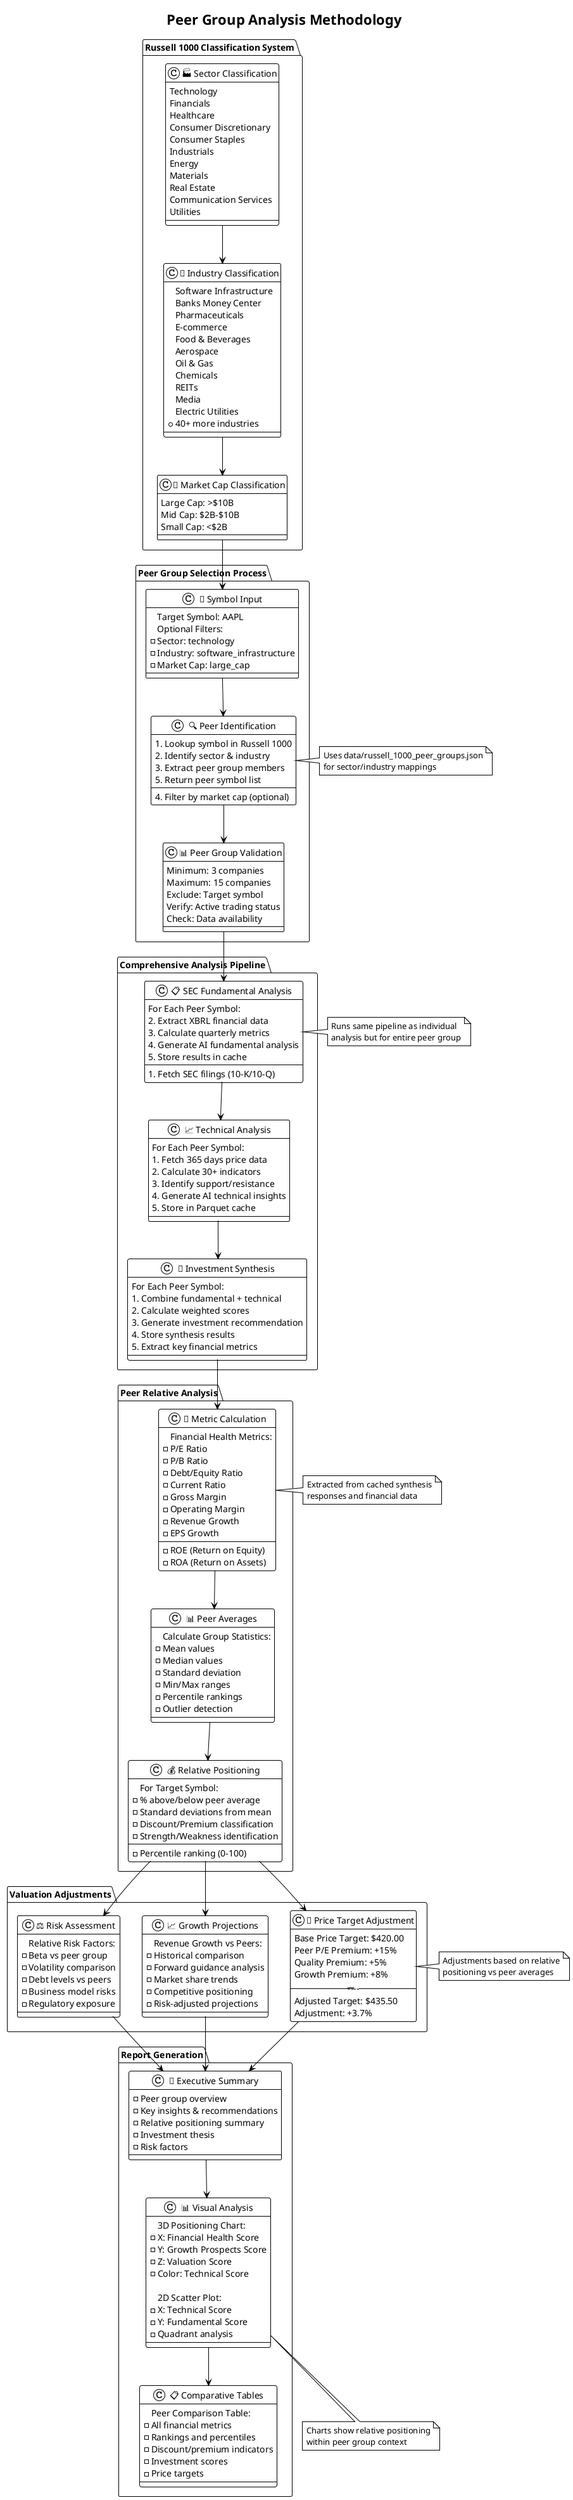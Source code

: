 @startuml peer-methodology
!theme plain
title Peer Group Analysis Methodology

!define RECTANGLE class

package "Russell 1000 Classification System" {
  RECTANGLE "🏭 Sector Classification" as SECTOR {
    Technology
    Financials
    Healthcare
    Consumer Discretionary
    Consumer Staples
    Industrials
    Energy
    Materials
    Real Estate
    Communication Services
    Utilities
  }
  
  RECTANGLE "🏢 Industry Classification" as INDUSTRY {
    Software Infrastructure
    Banks Money Center
    Pharmaceuticals
    E-commerce
    Food & Beverages
    Aerospace
    Oil & Gas
    Chemicals
    REITs
    Media
    Electric Utilities
    + 40+ more industries
  }
  
  RECTANGLE "🏪 Market Cap Classification" as MCAP {
    Large Cap: >$10B
    Mid Cap: $2B-$10B
    Small Cap: <$2B
  }
}

package "Peer Group Selection Process" {
  RECTANGLE "🎯 Symbol Input" as INPUT {
    Target Symbol: AAPL
    Optional Filters:
    - Sector: technology
    - Industry: software_infrastructure
    - Market Cap: large_cap
  }
  
  RECTANGLE "🔍 Peer Identification" as IDENTIFY {
    1. Lookup symbol in Russell 1000
    2. Identify sector & industry
    3. Extract peer group members
    4. Filter by market cap (optional)
    5. Return peer symbol list
  }
  
  RECTANGLE "📊 Peer Group Validation" as VALIDATE {
    Minimum: 3 companies
    Maximum: 15 companies
    Exclude: Target symbol
    Verify: Active trading status
    Check: Data availability
  }
}

package "Comprehensive Analysis Pipeline" {
  RECTANGLE "📋 SEC Fundamental Analysis" as SEC_ANALYSIS {
    For Each Peer Symbol:
    1. Fetch SEC filings (10-K/10-Q)
    2. Extract XBRL financial data
    3. Calculate quarterly metrics
    4. Generate AI fundamental analysis
    5. Store results in cache
  }
  
  RECTANGLE "📈 Technical Analysis" as TECH_ANALYSIS {
    For Each Peer Symbol:
    1. Fetch 365 days price data
    2. Calculate 30+ indicators
    3. Identify support/resistance
    4. Generate AI technical insights
    5. Store in Parquet cache
  }
  
  RECTANGLE "🔗 Investment Synthesis" as SYNTHESIS {
    For Each Peer Symbol:
    1. Combine fundamental + technical
    2. Calculate weighted scores
    3. Generate investment recommendation
    4. Store synthesis results
    5. Extract key financial metrics
  }
}

package "Peer Relative Analysis" {
  RECTANGLE "🧮 Metric Calculation" as METRICS {
    Financial Health Metrics:
    - P/E Ratio
    - P/B Ratio
    - Debt/Equity Ratio
    - Current Ratio
    - ROE (Return on Equity)
    - ROA (Return on Assets)
    - Gross Margin
    - Operating Margin
    - Revenue Growth
    - EPS Growth
  }
  
  RECTANGLE "📊 Peer Averages" as AVERAGES {
    Calculate Group Statistics:
    - Mean values
    - Median values
    - Standard deviation
    - Min/Max ranges
    - Percentile rankings
    - Outlier detection
  }
  
  RECTANGLE "💰 Relative Positioning" as POSITIONING {
    For Target Symbol:
    - % above/below peer average
    - Percentile ranking (0-100)
    - Standard deviations from mean
    - Discount/Premium classification
    - Strength/Weakness identification
  }
}

package "Valuation Adjustments" {
  RECTANGLE "🎯 Price Target Adjustment" as PRICE_ADJ {
    Base Price Target: $420.00
    Peer P/E Premium: +15%
    Quality Premium: +5%
    Growth Premium: +8%
    ----------------
    Adjusted Target: $435.50
    Adjustment: +3.7%
  }
  
  RECTANGLE "📈 Growth Projections" as GROWTH_PROJ {
    Revenue Growth vs Peers:
    - Historical comparison
    - Forward guidance analysis
    - Market share trends
    - Competitive positioning
    - Risk-adjusted projections
  }
  
  RECTANGLE "⚖️ Risk Assessment" as RISK_ASSESS {
    Relative Risk Factors:
    - Beta vs peer group
    - Volatility comparison
    - Debt levels vs peers
    - Business model risks
    - Regulatory exposure
  }
}

package "Report Generation" {
  RECTANGLE "📄 Executive Summary" as EXEC_SUMMARY {
    - Peer group overview
    - Key insights & recommendations
    - Relative positioning summary
    - Investment thesis
    - Risk factors
  }
  
  RECTANGLE "📊 Visual Analysis" as VISUAL {
    3D Positioning Chart:
    - X: Financial Health Score
    - Y: Growth Prospects Score
    - Z: Valuation Score
    - Color: Technical Score
    
    2D Scatter Plot:
    - X: Technical Score
    - Y: Fundamental Score
    - Quadrant analysis
  }
  
  RECTANGLE "📋 Comparative Tables" as TABLES {
    Peer Comparison Table:
    - All financial metrics
    - Rankings and percentiles
    - Discount/premium indicators
    - Investment scores
    - Price targets
  }
}

' Relationships
SECTOR --> INDUSTRY
INDUSTRY --> MCAP
MCAP --> INPUT
INPUT --> IDENTIFY
IDENTIFY --> VALIDATE
VALIDATE --> SEC_ANALYSIS
SEC_ANALYSIS --> TECH_ANALYSIS
TECH_ANALYSIS --> SYNTHESIS
SYNTHESIS --> METRICS
METRICS --> AVERAGES
AVERAGES --> POSITIONING
POSITIONING --> PRICE_ADJ
POSITIONING --> GROWTH_PROJ
POSITIONING --> RISK_ASSESS
PRICE_ADJ --> EXEC_SUMMARY
GROWTH_PROJ --> EXEC_SUMMARY
RISK_ASSESS --> EXEC_SUMMARY
EXEC_SUMMARY --> VISUAL
VISUAL --> TABLES

note right of IDENTIFY : Uses data/russell_1000_peer_groups.json\nfor sector/industry mappings

note right of SEC_ANALYSIS : Runs same pipeline as individual\nanalysis but for entire peer group

note right of METRICS : Extracted from cached synthesis\nresponses and financial data

note right of PRICE_ADJ : Adjustments based on relative\npositioning vs peer averages

note bottom of VISUAL : Charts show relative positioning\nwithin peer group context

@enduml